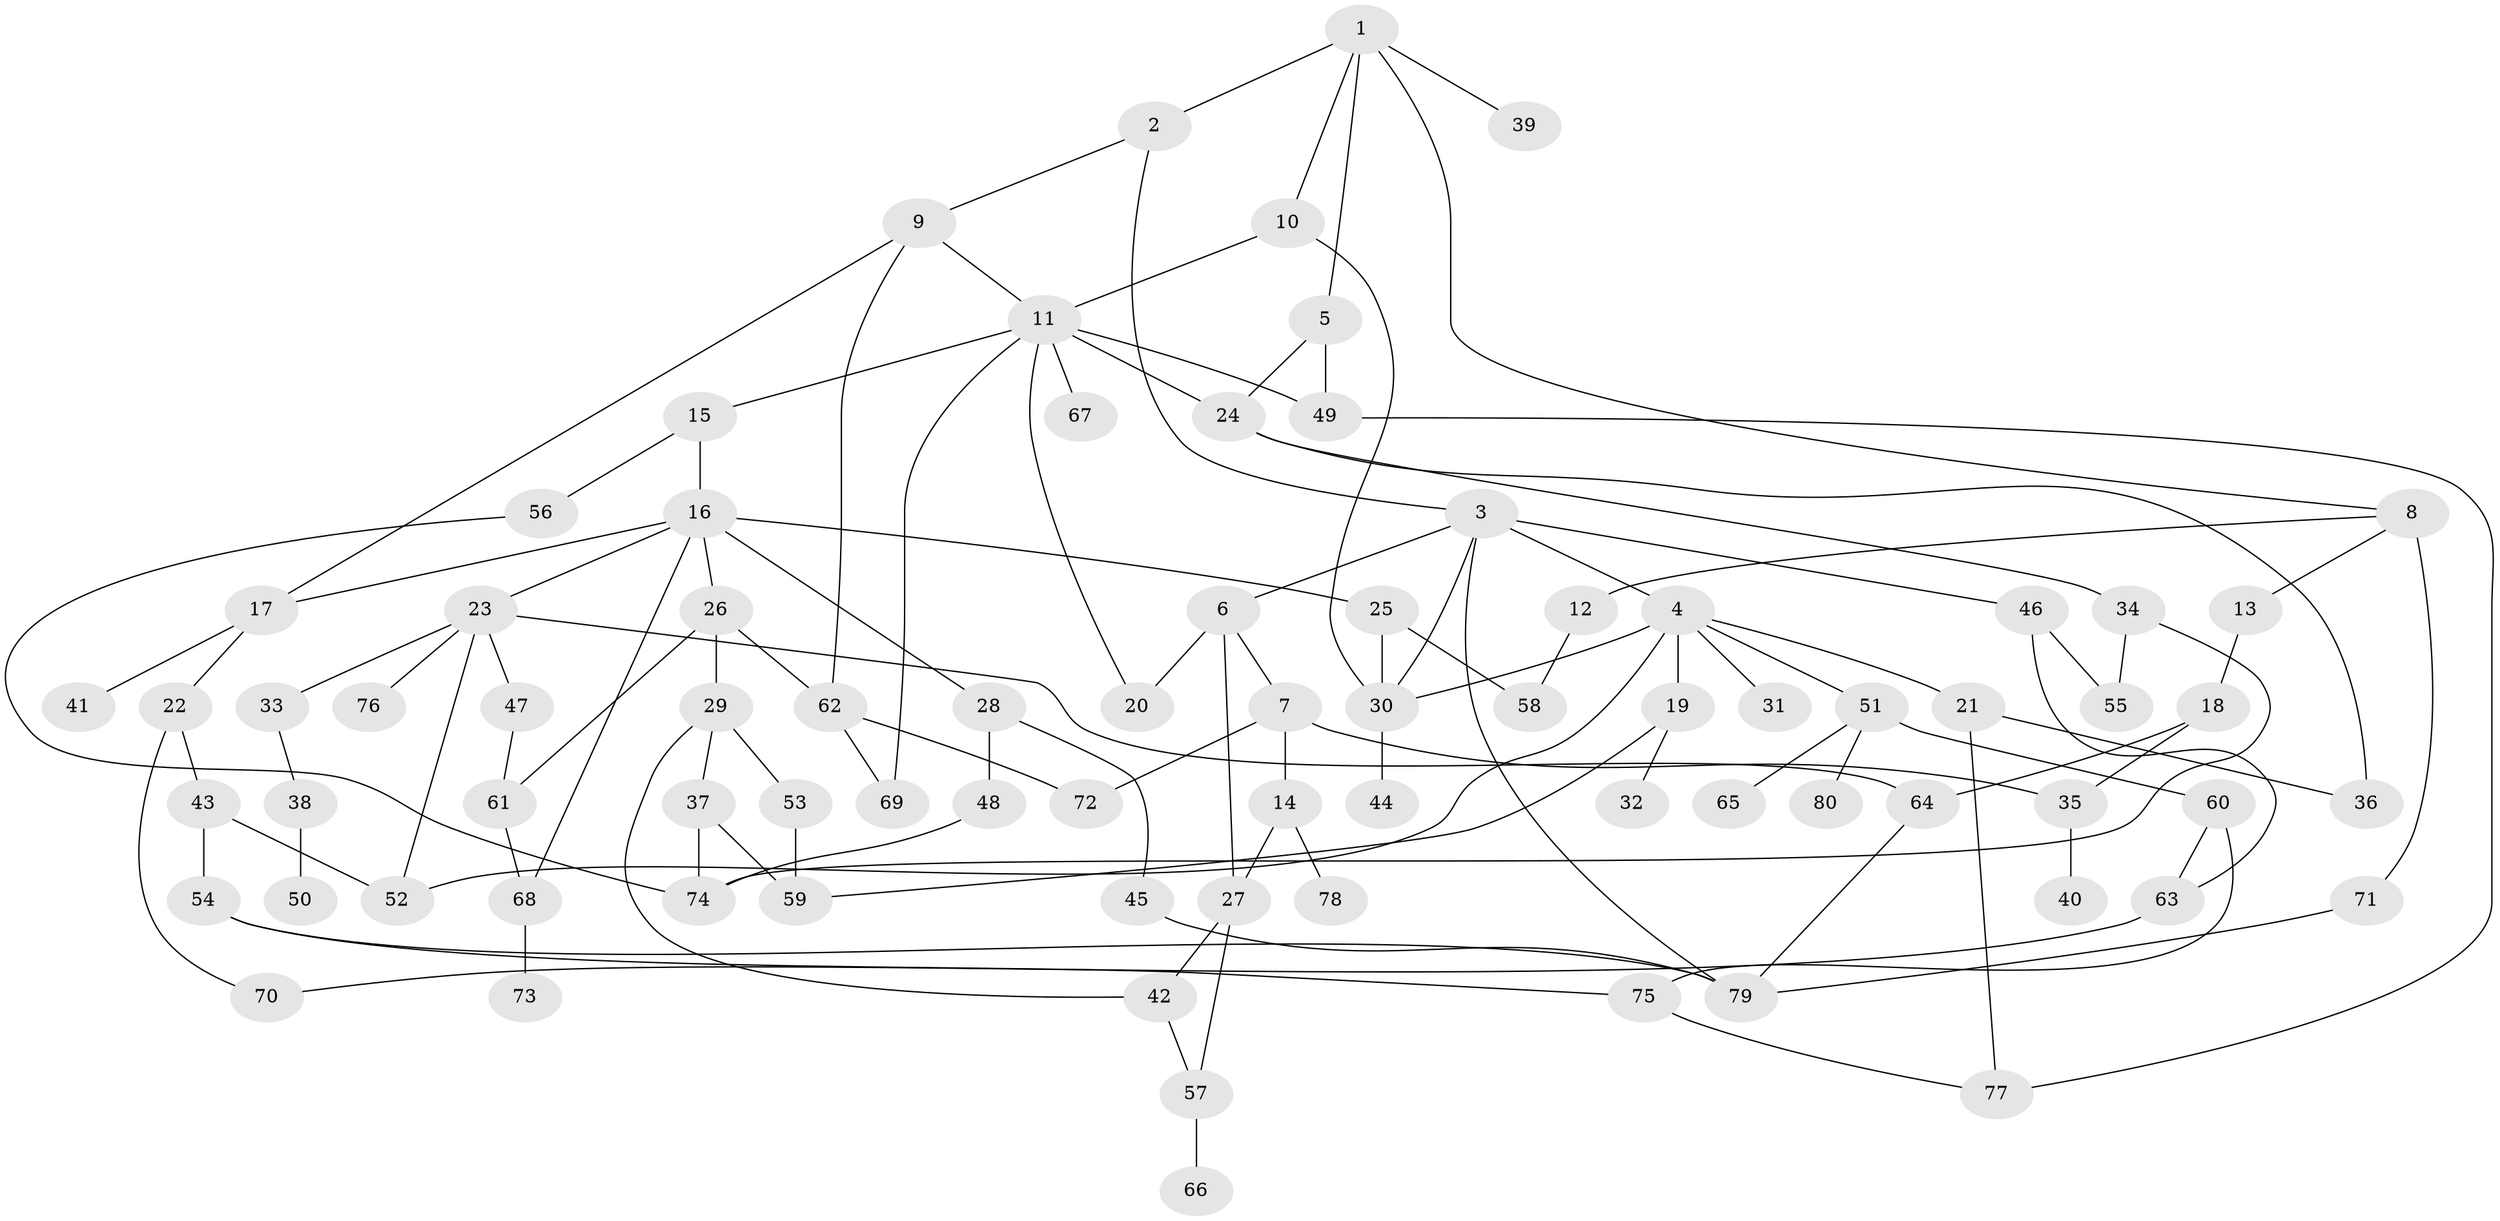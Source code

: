 // coarse degree distribution, {4: 0.24528301886792453, 5: 0.09433962264150944, 6: 0.03773584905660377, 8: 0.018867924528301886, 3: 0.18867924528301888, 7: 0.018867924528301886, 2: 0.24528301886792453, 9: 0.018867924528301886, 1: 0.1320754716981132}
// Generated by graph-tools (version 1.1) at 2025/23/03/03/25 07:23:30]
// undirected, 80 vertices, 116 edges
graph export_dot {
graph [start="1"]
  node [color=gray90,style=filled];
  1;
  2;
  3;
  4;
  5;
  6;
  7;
  8;
  9;
  10;
  11;
  12;
  13;
  14;
  15;
  16;
  17;
  18;
  19;
  20;
  21;
  22;
  23;
  24;
  25;
  26;
  27;
  28;
  29;
  30;
  31;
  32;
  33;
  34;
  35;
  36;
  37;
  38;
  39;
  40;
  41;
  42;
  43;
  44;
  45;
  46;
  47;
  48;
  49;
  50;
  51;
  52;
  53;
  54;
  55;
  56;
  57;
  58;
  59;
  60;
  61;
  62;
  63;
  64;
  65;
  66;
  67;
  68;
  69;
  70;
  71;
  72;
  73;
  74;
  75;
  76;
  77;
  78;
  79;
  80;
  1 -- 2;
  1 -- 5;
  1 -- 8;
  1 -- 10;
  1 -- 39;
  2 -- 3;
  2 -- 9;
  3 -- 4;
  3 -- 6;
  3 -- 46;
  3 -- 79;
  3 -- 30;
  4 -- 19;
  4 -- 21;
  4 -- 31;
  4 -- 51;
  4 -- 30;
  4 -- 52;
  5 -- 49;
  5 -- 24;
  6 -- 7;
  6 -- 20;
  6 -- 27;
  7 -- 14;
  7 -- 72;
  7 -- 35;
  8 -- 12;
  8 -- 13;
  8 -- 71;
  9 -- 11;
  9 -- 17;
  9 -- 62;
  10 -- 11;
  10 -- 30;
  11 -- 15;
  11 -- 24;
  11 -- 67;
  11 -- 69;
  11 -- 49;
  11 -- 20;
  12 -- 58;
  13 -- 18;
  14 -- 27;
  14 -- 78;
  15 -- 16;
  15 -- 56;
  16 -- 17;
  16 -- 23;
  16 -- 25;
  16 -- 26;
  16 -- 28;
  16 -- 68;
  17 -- 22;
  17 -- 41;
  18 -- 35;
  18 -- 64;
  19 -- 32;
  19 -- 59;
  21 -- 77;
  21 -- 36;
  22 -- 43;
  22 -- 70;
  23 -- 33;
  23 -- 47;
  23 -- 52;
  23 -- 64;
  23 -- 76;
  24 -- 34;
  24 -- 36;
  25 -- 30;
  25 -- 58;
  26 -- 29;
  26 -- 62;
  26 -- 61;
  27 -- 57;
  27 -- 42;
  28 -- 45;
  28 -- 48;
  29 -- 37;
  29 -- 42;
  29 -- 53;
  30 -- 44;
  33 -- 38;
  34 -- 55;
  34 -- 74;
  35 -- 40;
  37 -- 74;
  37 -- 59;
  38 -- 50;
  42 -- 57;
  43 -- 54;
  43 -- 52;
  45 -- 79;
  46 -- 55;
  46 -- 63;
  47 -- 61;
  48 -- 74;
  49 -- 77;
  51 -- 60;
  51 -- 65;
  51 -- 80;
  53 -- 59;
  54 -- 79;
  54 -- 75;
  56 -- 74;
  57 -- 66;
  60 -- 63;
  60 -- 75;
  61 -- 68;
  62 -- 72;
  62 -- 69;
  63 -- 70;
  64 -- 79;
  68 -- 73;
  71 -- 79;
  75 -- 77;
}
